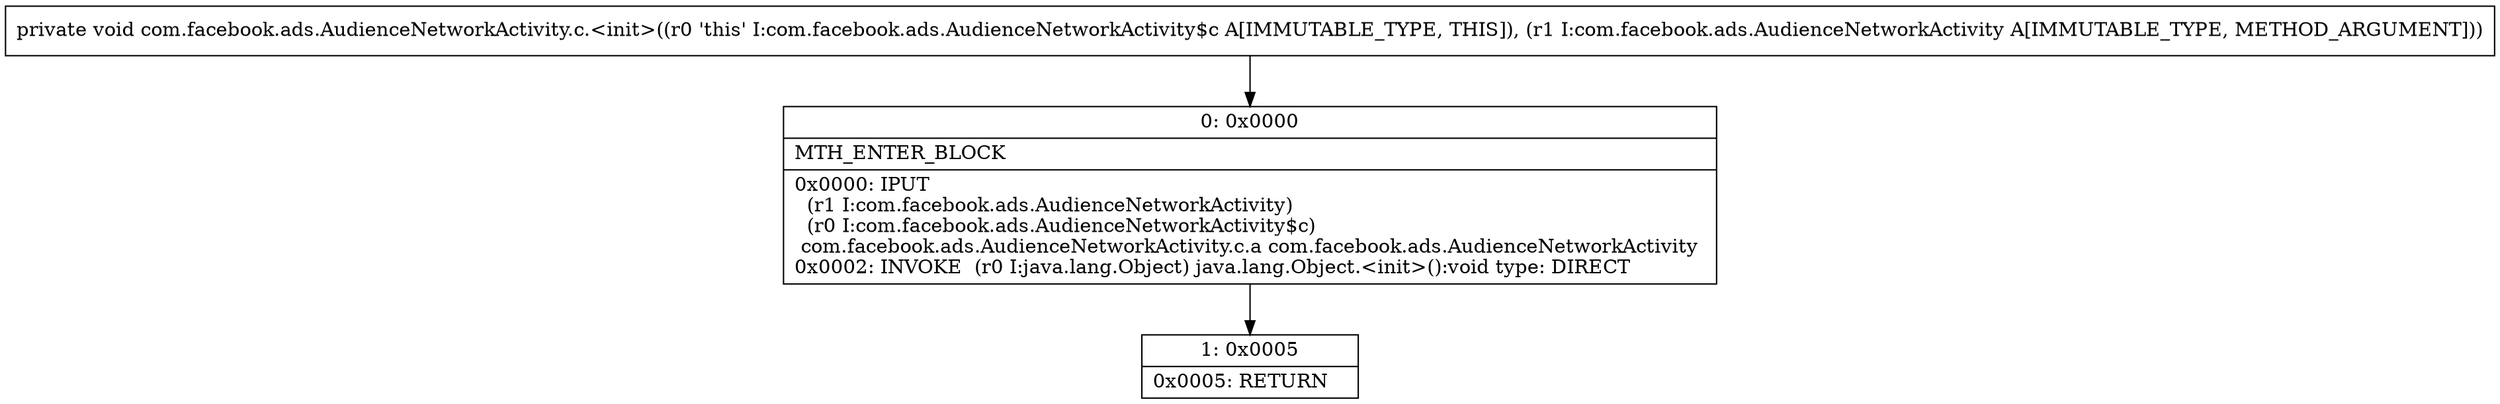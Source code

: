 digraph "CFG forcom.facebook.ads.AudienceNetworkActivity.c.\<init\>(Lcom\/facebook\/ads\/AudienceNetworkActivity;)V" {
Node_0 [shape=record,label="{0\:\ 0x0000|MTH_ENTER_BLOCK\l|0x0000: IPUT  \l  (r1 I:com.facebook.ads.AudienceNetworkActivity)\l  (r0 I:com.facebook.ads.AudienceNetworkActivity$c)\l com.facebook.ads.AudienceNetworkActivity.c.a com.facebook.ads.AudienceNetworkActivity \l0x0002: INVOKE  (r0 I:java.lang.Object) java.lang.Object.\<init\>():void type: DIRECT \l}"];
Node_1 [shape=record,label="{1\:\ 0x0005|0x0005: RETURN   \l}"];
MethodNode[shape=record,label="{private void com.facebook.ads.AudienceNetworkActivity.c.\<init\>((r0 'this' I:com.facebook.ads.AudienceNetworkActivity$c A[IMMUTABLE_TYPE, THIS]), (r1 I:com.facebook.ads.AudienceNetworkActivity A[IMMUTABLE_TYPE, METHOD_ARGUMENT])) }"];
MethodNode -> Node_0;
Node_0 -> Node_1;
}

